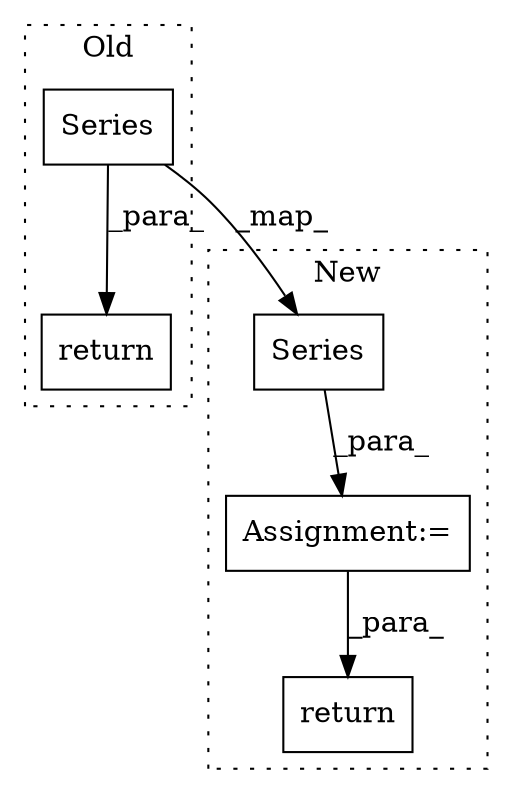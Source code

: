 digraph G {
subgraph cluster0 {
1 [label="Series" a="32" s="5137,5161" l="7,1" shape="box"];
4 [label="return" a="41" s="5168" l="7" shape="box"];
label = "Old";
style="dotted";
}
subgraph cluster1 {
2 [label="Series" a="32" s="5882,5896" l="7,1" shape="box"];
3 [label="Assignment:=" a="7" s="5874" l="1" shape="box"];
5 [label="return" a="41" s="6024" l="7" shape="box"];
label = "New";
style="dotted";
}
1 -> 4 [label="_para_"];
1 -> 2 [label="_map_"];
2 -> 3 [label="_para_"];
3 -> 5 [label="_para_"];
}